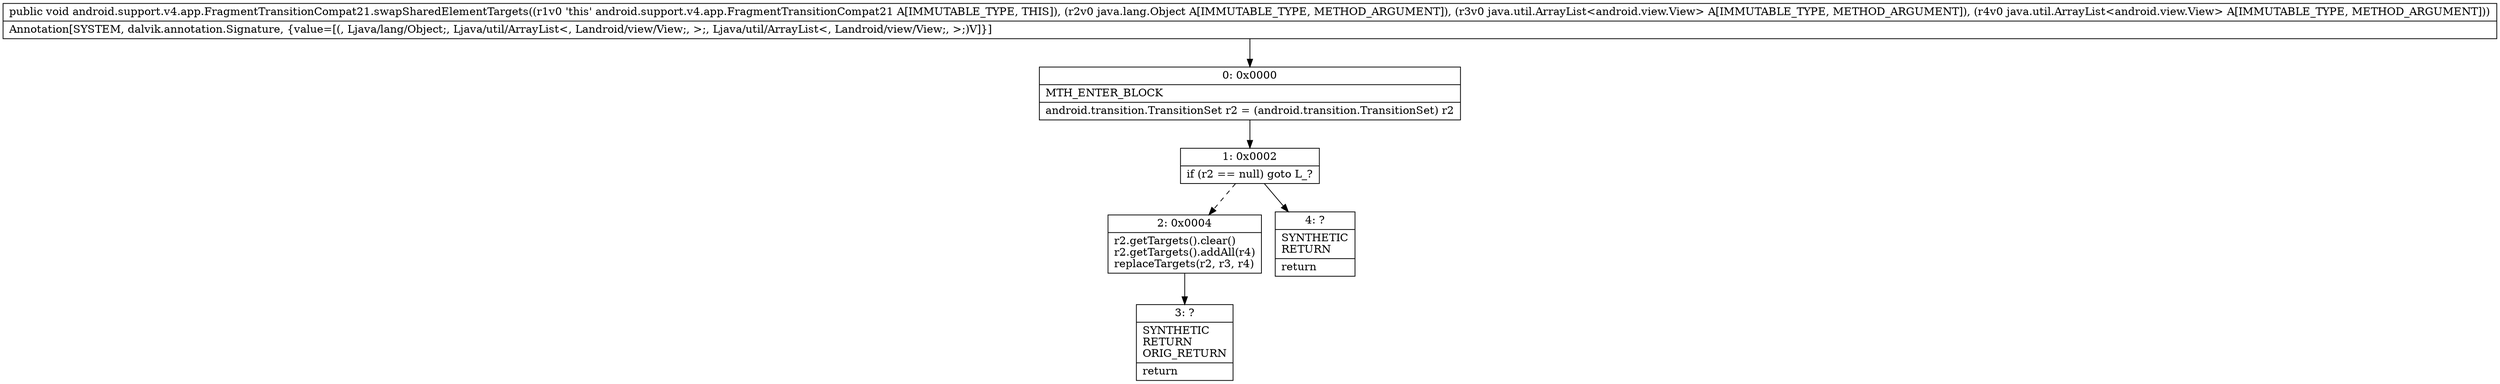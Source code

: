 digraph "CFG forandroid.support.v4.app.FragmentTransitionCompat21.swapSharedElementTargets(Ljava\/lang\/Object;Ljava\/util\/ArrayList;Ljava\/util\/ArrayList;)V" {
Node_0 [shape=record,label="{0\:\ 0x0000|MTH_ENTER_BLOCK\l|android.transition.TransitionSet r2 = (android.transition.TransitionSet) r2\l}"];
Node_1 [shape=record,label="{1\:\ 0x0002|if (r2 == null) goto L_?\l}"];
Node_2 [shape=record,label="{2\:\ 0x0004|r2.getTargets().clear()\lr2.getTargets().addAll(r4)\lreplaceTargets(r2, r3, r4)\l}"];
Node_3 [shape=record,label="{3\:\ ?|SYNTHETIC\lRETURN\lORIG_RETURN\l|return\l}"];
Node_4 [shape=record,label="{4\:\ ?|SYNTHETIC\lRETURN\l|return\l}"];
MethodNode[shape=record,label="{public void android.support.v4.app.FragmentTransitionCompat21.swapSharedElementTargets((r1v0 'this' android.support.v4.app.FragmentTransitionCompat21 A[IMMUTABLE_TYPE, THIS]), (r2v0 java.lang.Object A[IMMUTABLE_TYPE, METHOD_ARGUMENT]), (r3v0 java.util.ArrayList\<android.view.View\> A[IMMUTABLE_TYPE, METHOD_ARGUMENT]), (r4v0 java.util.ArrayList\<android.view.View\> A[IMMUTABLE_TYPE, METHOD_ARGUMENT]))  | Annotation[SYSTEM, dalvik.annotation.Signature, \{value=[(, Ljava\/lang\/Object;, Ljava\/util\/ArrayList\<, Landroid\/view\/View;, \>;, Ljava\/util\/ArrayList\<, Landroid\/view\/View;, \>;)V]\}]\l}"];
MethodNode -> Node_0;
Node_0 -> Node_1;
Node_1 -> Node_2[style=dashed];
Node_1 -> Node_4;
Node_2 -> Node_3;
}

